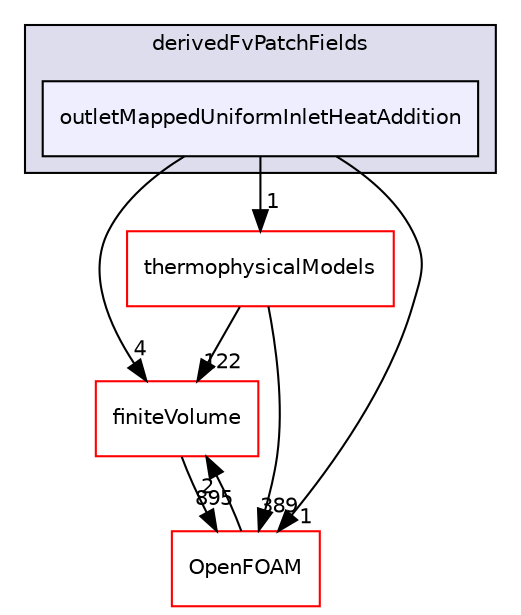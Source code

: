 digraph "src/TurbulenceModels/compressible/turbulentFluidThermoModels/derivedFvPatchFields/outletMappedUniformInletHeatAddition" {
  bgcolor=transparent;
  compound=true
  node [ fontsize="10", fontname="Helvetica"];
  edge [ labelfontsize="10", labelfontname="Helvetica"];
  subgraph clusterdir_d7c89f283599343304e45068c6742eff {
    graph [ bgcolor="#ddddee", pencolor="black", label="derivedFvPatchFields" fontname="Helvetica", fontsize="10", URL="dir_d7c89f283599343304e45068c6742eff.html"]
  dir_b5aeccba65e5d84b76bc13baae003be9 [shape=box, label="outletMappedUniformInletHeatAddition", style="filled", fillcolor="#eeeeff", pencolor="black", URL="dir_b5aeccba65e5d84b76bc13baae003be9.html"];
  }
  dir_9bd15774b555cf7259a6fa18f99fe99b [shape=box label="finiteVolume" color="red" URL="dir_9bd15774b555cf7259a6fa18f99fe99b.html"];
  dir_2778d089ec5c4f66810b11f753867003 [shape=box label="thermophysicalModels" color="red" URL="dir_2778d089ec5c4f66810b11f753867003.html"];
  dir_c5473ff19b20e6ec4dfe5c310b3778a8 [shape=box label="OpenFOAM" color="red" URL="dir_c5473ff19b20e6ec4dfe5c310b3778a8.html"];
  dir_9bd15774b555cf7259a6fa18f99fe99b->dir_c5473ff19b20e6ec4dfe5c310b3778a8 [headlabel="895", labeldistance=1.5 headhref="dir_000814_002151.html"];
  dir_b5aeccba65e5d84b76bc13baae003be9->dir_9bd15774b555cf7259a6fa18f99fe99b [headlabel="4", labeldistance=1.5 headhref="dir_003992_000814.html"];
  dir_b5aeccba65e5d84b76bc13baae003be9->dir_2778d089ec5c4f66810b11f753867003 [headlabel="1", labeldistance=1.5 headhref="dir_003992_001225.html"];
  dir_b5aeccba65e5d84b76bc13baae003be9->dir_c5473ff19b20e6ec4dfe5c310b3778a8 [headlabel="1", labeldistance=1.5 headhref="dir_003992_002151.html"];
  dir_2778d089ec5c4f66810b11f753867003->dir_9bd15774b555cf7259a6fa18f99fe99b [headlabel="122", labeldistance=1.5 headhref="dir_001225_000814.html"];
  dir_2778d089ec5c4f66810b11f753867003->dir_c5473ff19b20e6ec4dfe5c310b3778a8 [headlabel="389", labeldistance=1.5 headhref="dir_001225_002151.html"];
  dir_c5473ff19b20e6ec4dfe5c310b3778a8->dir_9bd15774b555cf7259a6fa18f99fe99b [headlabel="2", labeldistance=1.5 headhref="dir_002151_000814.html"];
}
